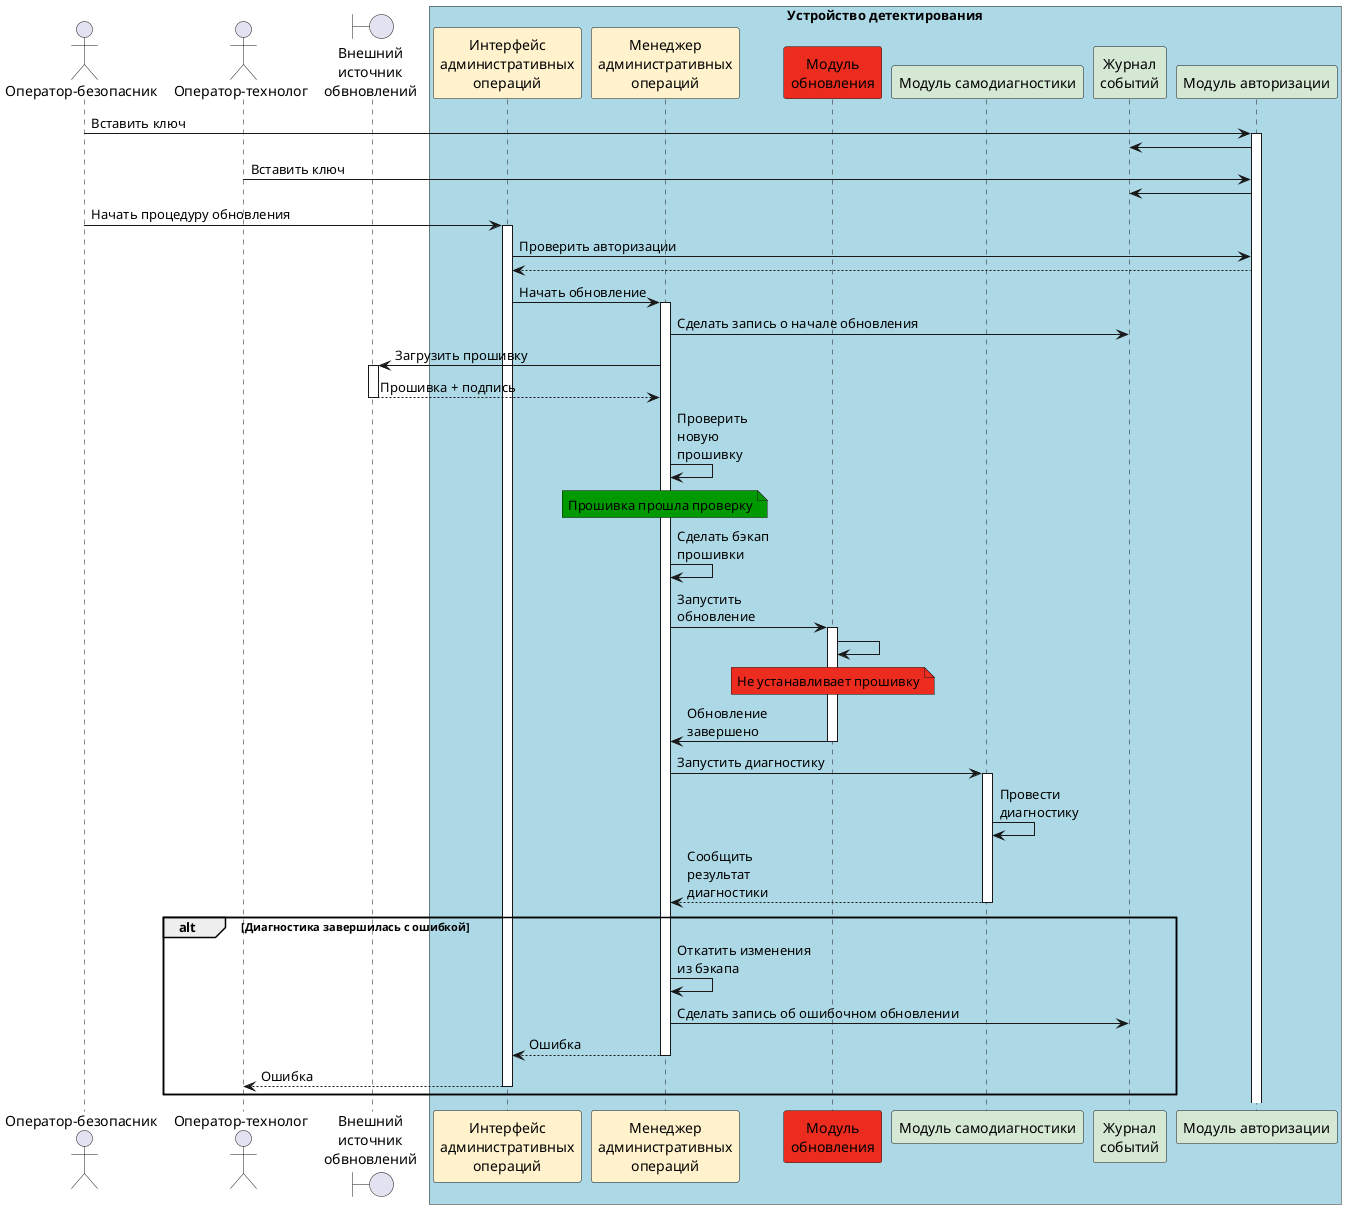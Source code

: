 @startuml Обновление настроек


actor "Оператор-безопасник" as so
actor "Оператор-технолог" as to
boundary "Внешний\nисточник\nобвновлений" as drive
box "Устройство детектирования" #LightBlue
participant "Интерфейс\nадминистративных\nопераций" as aio #FFF2CC
participant "Менеджер\nадминистративных\nопераций" as manager #FFF2CC
participant "Модуль\nобновления" as updater #eb2c1e
participant "Модуль самодиагностики" as selfdiag #D5E8D4
participant "Журнал\nсобытий" as journal #D5E8D4
participant "Модуль авторизации" as auth #D5E8D4
end box


so -> auth: Вставить ключ
activate auth
auth -> journal
to -> auth: Вставить ключ
auth -> journal

so -> aio: Начать процедуру обновления
activate aio
aio -> auth: Проверить авторизации
auth --> aio
aio -> manager: Начать обновление
activate manager
manager -> journal: Сделать запись о начале обновления
manager -> drive: Загрузить прошивку
activate drive
drive --> manager: Прошивка + подпись
deactivate drive
manager -> manager: Проверить\nновую\nпрошивку
note over manager #009900: Прошивка прошла проверку
manager -> manager: Сделать бэкап\nпрошивки
manager -> updater: Запустить\nобновление
activate updater
updater -> updater
note over updater #eb2c1e: Не устанавливает прошивку
updater -> manager: Обновление\nзавершено
deactivate updater
manager -> selfdiag: Запустить диагностику
activate selfdiag
selfdiag -> selfdiag: Провести\nдиагностику
selfdiag --> manager: Сообщить\nрезультат\nдиагностики
alt Диагностика завершилась с ошибкой
    deactivate selfdiag
    manager -> manager: Откатить изменения\nиз бэкапа
    manager -> journal: Сделать запись об ошибочном обновлении
    manager --> aio: Ошибка
    deactivate manager
    aio --> to: Ошибка
    deactivate aio
end


@enduml